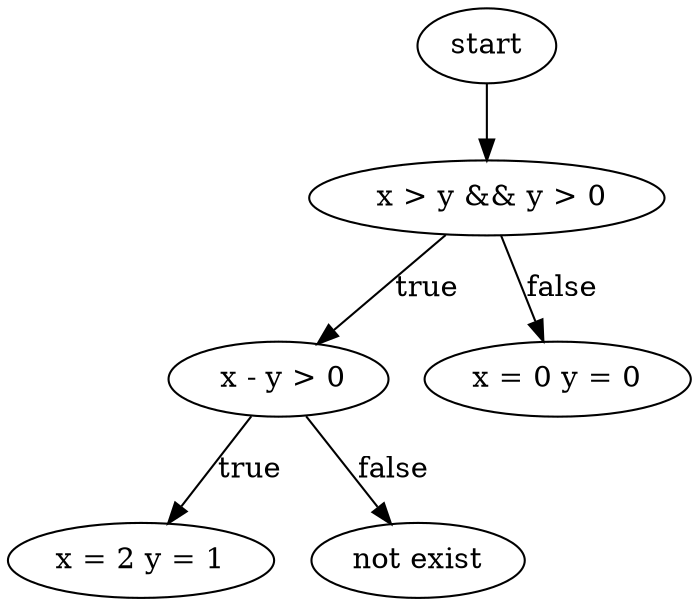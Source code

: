 digraph test0{
start -> node0;
node0 -> node1[label ="true"];
node0 -> node2[label = "false"];
node1 -> node3[label = "true"];
node1 -> node4[label = "false"];
start;
node0[label =" x > y && y > 0"];
node1[label =" x - y > 0"];
node2[label = "x = 0 y = 0"];
node3[label = "x = 2 y = 1"];
node4[label = "not exist"];
}
